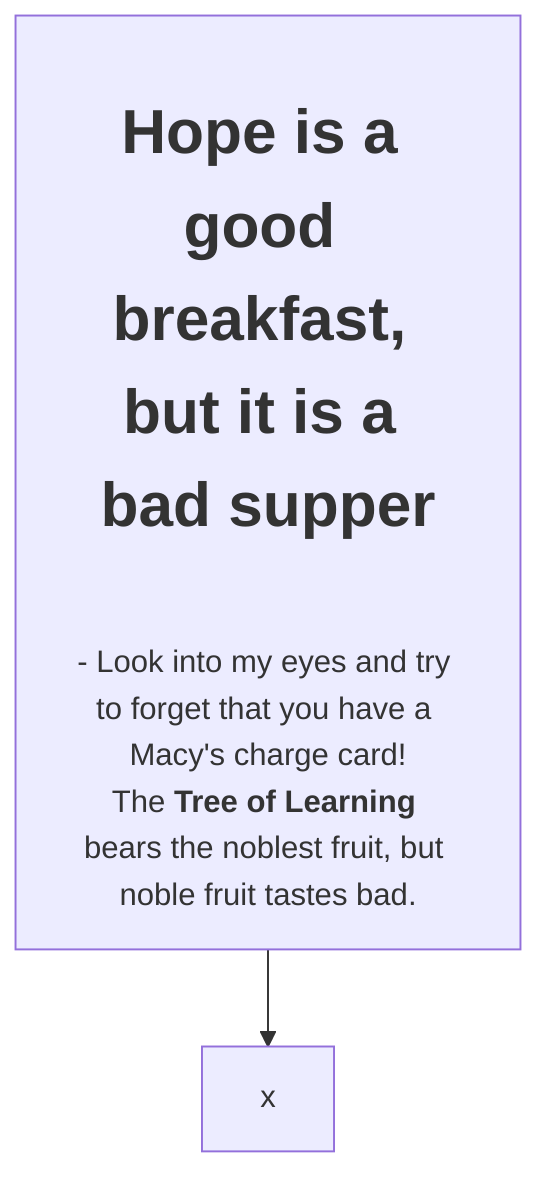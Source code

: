 graph TD
    description[<h1>Hope is a good breakfast, but it is a bad supper</h1><br/>- Look into my eyes and try to forget that you have a Macy's charge card!<br/>The <b>Tree of Learning</b> bears the noblest fruit, but noble fruit tastes bad.</br>]
    description --> x